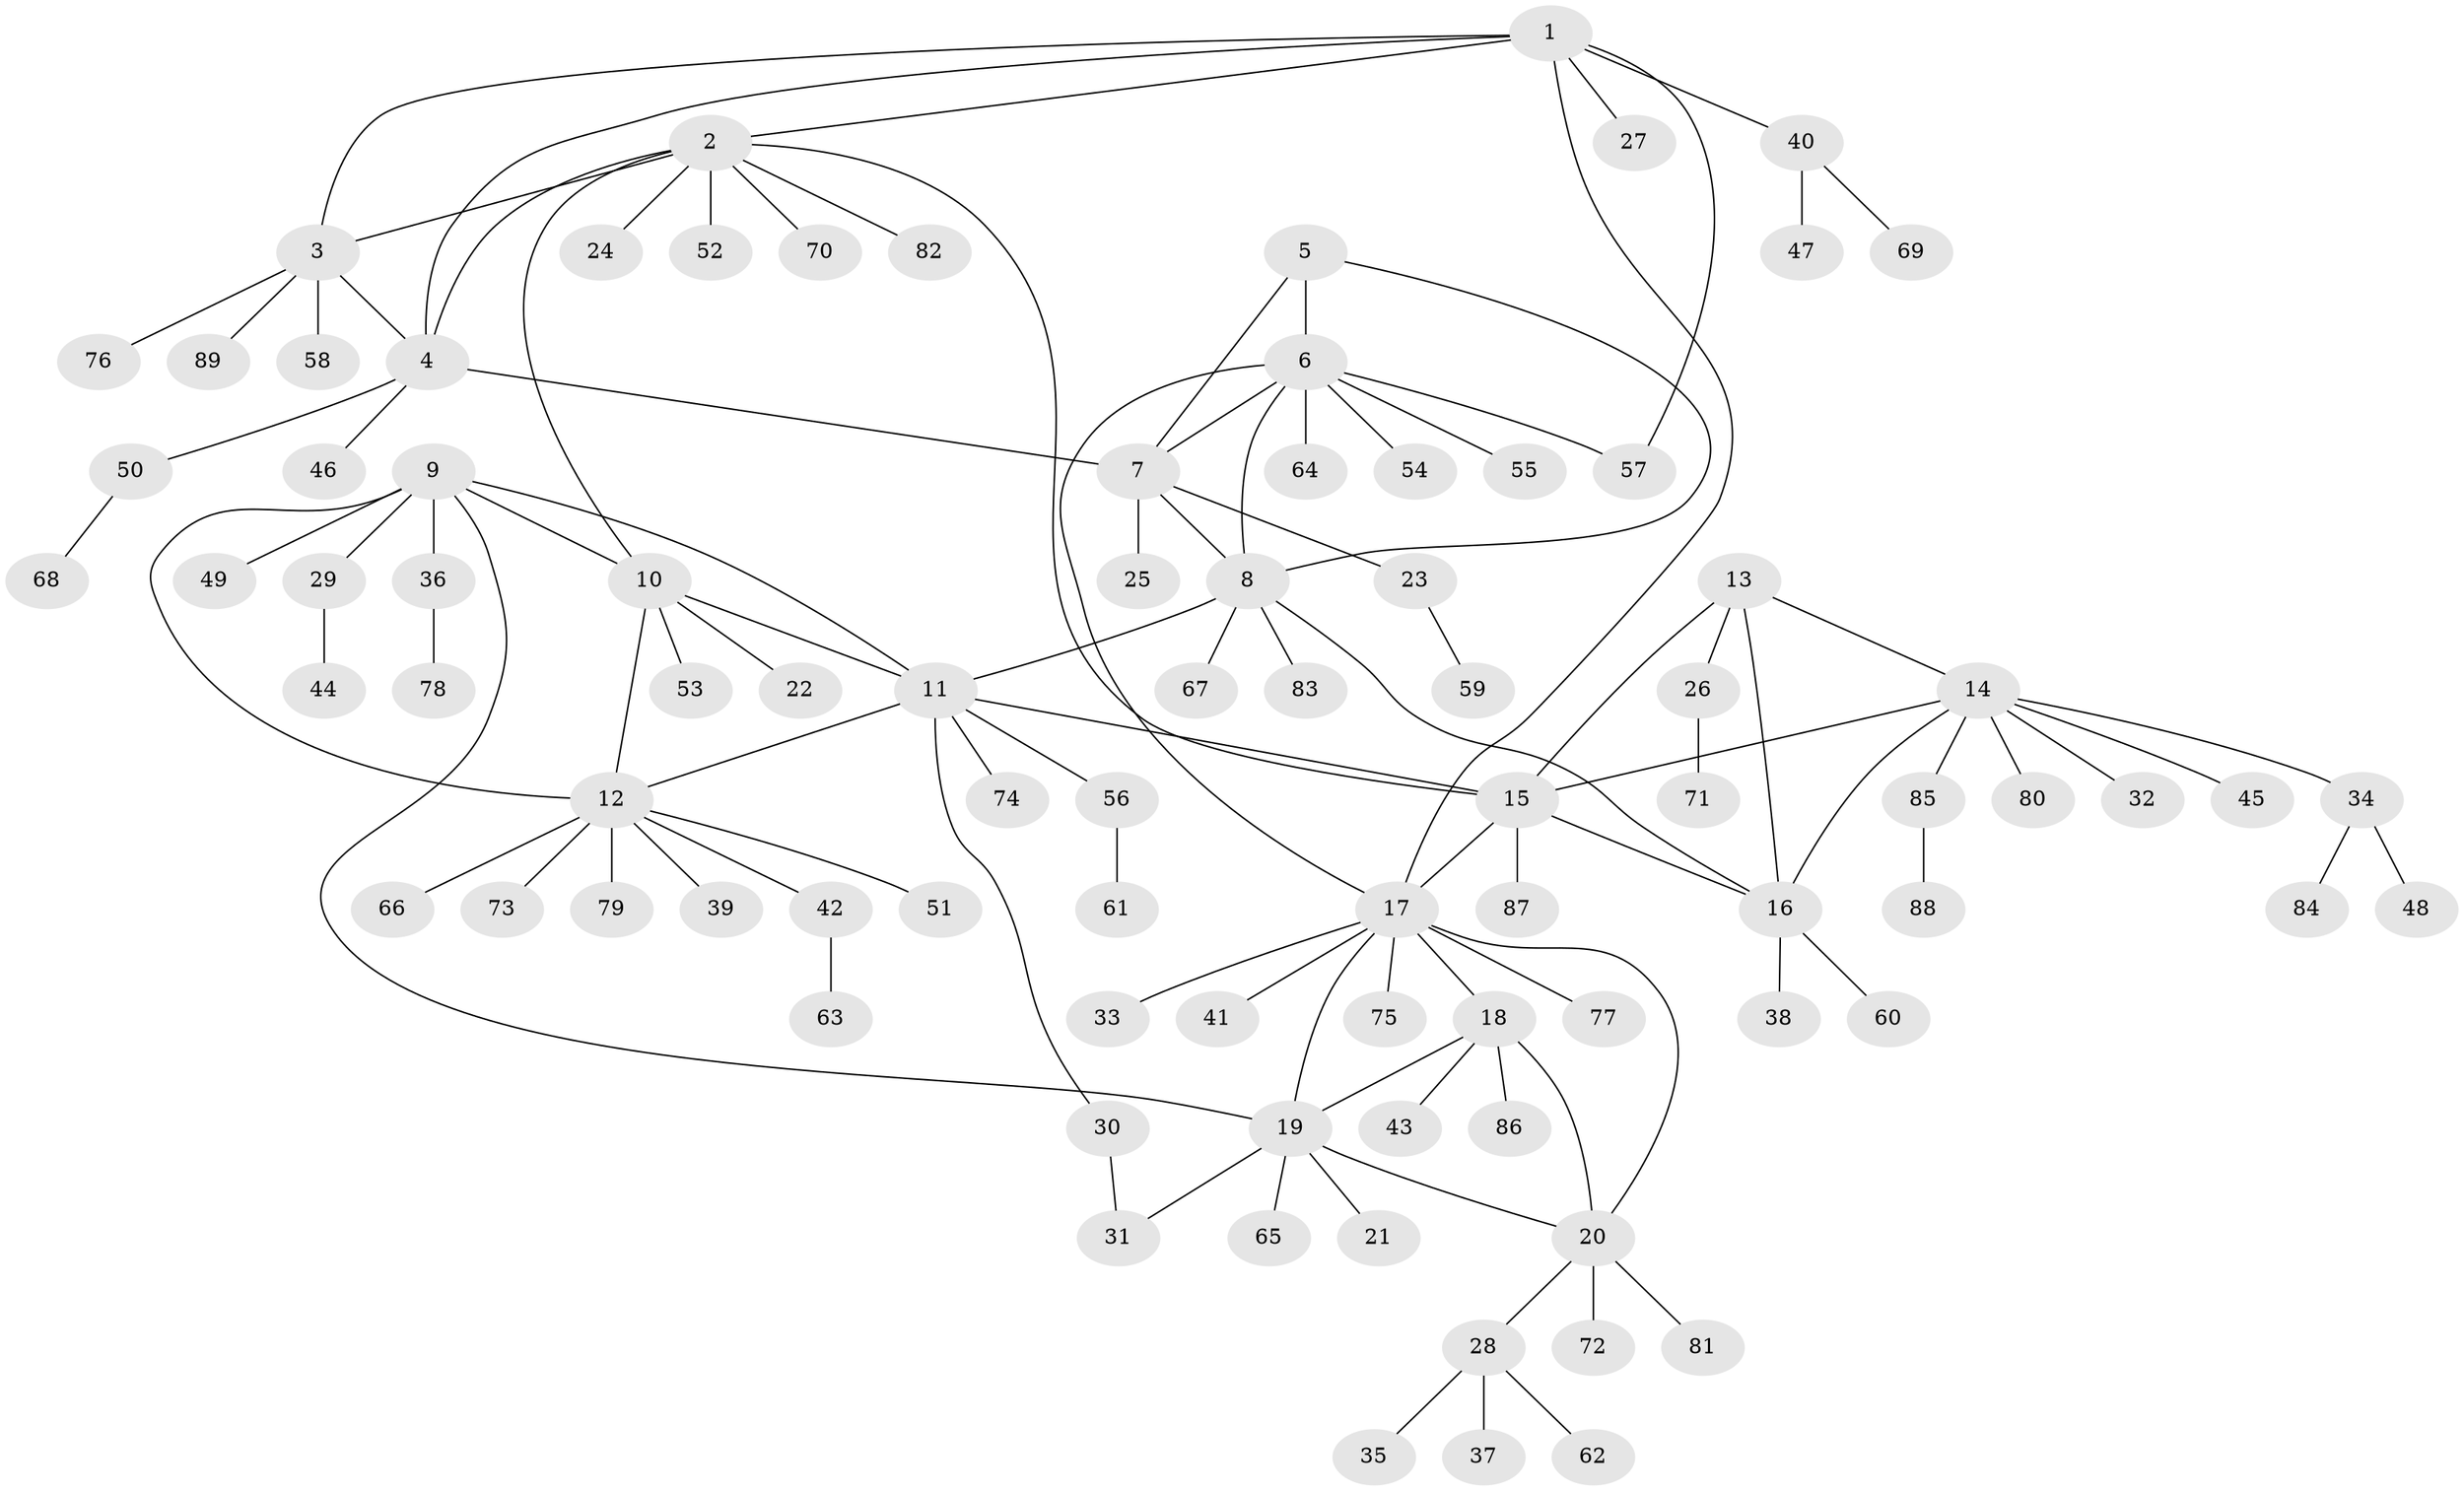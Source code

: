 // coarse degree distribution, {5: 0.07575757575757576, 11: 0.030303030303030304, 6: 0.045454545454545456, 4: 0.045454545454545456, 13: 0.015151515151515152, 9: 0.030303030303030304, 1: 0.6818181818181818, 3: 0.015151515151515152, 2: 0.06060606060606061}
// Generated by graph-tools (version 1.1) at 2025/52/02/27/25 19:52:15]
// undirected, 89 vertices, 111 edges
graph export_dot {
graph [start="1"]
  node [color=gray90,style=filled];
  1;
  2;
  3;
  4;
  5;
  6;
  7;
  8;
  9;
  10;
  11;
  12;
  13;
  14;
  15;
  16;
  17;
  18;
  19;
  20;
  21;
  22;
  23;
  24;
  25;
  26;
  27;
  28;
  29;
  30;
  31;
  32;
  33;
  34;
  35;
  36;
  37;
  38;
  39;
  40;
  41;
  42;
  43;
  44;
  45;
  46;
  47;
  48;
  49;
  50;
  51;
  52;
  53;
  54;
  55;
  56;
  57;
  58;
  59;
  60;
  61;
  62;
  63;
  64;
  65;
  66;
  67;
  68;
  69;
  70;
  71;
  72;
  73;
  74;
  75;
  76;
  77;
  78;
  79;
  80;
  81;
  82;
  83;
  84;
  85;
  86;
  87;
  88;
  89;
  1 -- 2;
  1 -- 3;
  1 -- 4;
  1 -- 17;
  1 -- 27;
  1 -- 40;
  1 -- 57;
  2 -- 3;
  2 -- 4;
  2 -- 10;
  2 -- 15;
  2 -- 24;
  2 -- 52;
  2 -- 70;
  2 -- 82;
  3 -- 4;
  3 -- 58;
  3 -- 76;
  3 -- 89;
  4 -- 7;
  4 -- 46;
  4 -- 50;
  5 -- 6;
  5 -- 7;
  5 -- 8;
  6 -- 7;
  6 -- 8;
  6 -- 17;
  6 -- 54;
  6 -- 55;
  6 -- 57;
  6 -- 64;
  7 -- 8;
  7 -- 23;
  7 -- 25;
  8 -- 11;
  8 -- 16;
  8 -- 67;
  8 -- 83;
  9 -- 10;
  9 -- 11;
  9 -- 12;
  9 -- 19;
  9 -- 29;
  9 -- 36;
  9 -- 49;
  10 -- 11;
  10 -- 12;
  10 -- 22;
  10 -- 53;
  11 -- 12;
  11 -- 15;
  11 -- 30;
  11 -- 56;
  11 -- 74;
  12 -- 39;
  12 -- 42;
  12 -- 51;
  12 -- 66;
  12 -- 73;
  12 -- 79;
  13 -- 14;
  13 -- 15;
  13 -- 16;
  13 -- 26;
  14 -- 15;
  14 -- 16;
  14 -- 32;
  14 -- 34;
  14 -- 45;
  14 -- 80;
  14 -- 85;
  15 -- 16;
  15 -- 17;
  15 -- 87;
  16 -- 38;
  16 -- 60;
  17 -- 18;
  17 -- 19;
  17 -- 20;
  17 -- 33;
  17 -- 41;
  17 -- 75;
  17 -- 77;
  18 -- 19;
  18 -- 20;
  18 -- 43;
  18 -- 86;
  19 -- 20;
  19 -- 21;
  19 -- 31;
  19 -- 65;
  20 -- 28;
  20 -- 72;
  20 -- 81;
  23 -- 59;
  26 -- 71;
  28 -- 35;
  28 -- 37;
  28 -- 62;
  29 -- 44;
  30 -- 31;
  34 -- 48;
  34 -- 84;
  36 -- 78;
  40 -- 47;
  40 -- 69;
  42 -- 63;
  50 -- 68;
  56 -- 61;
  85 -- 88;
}
